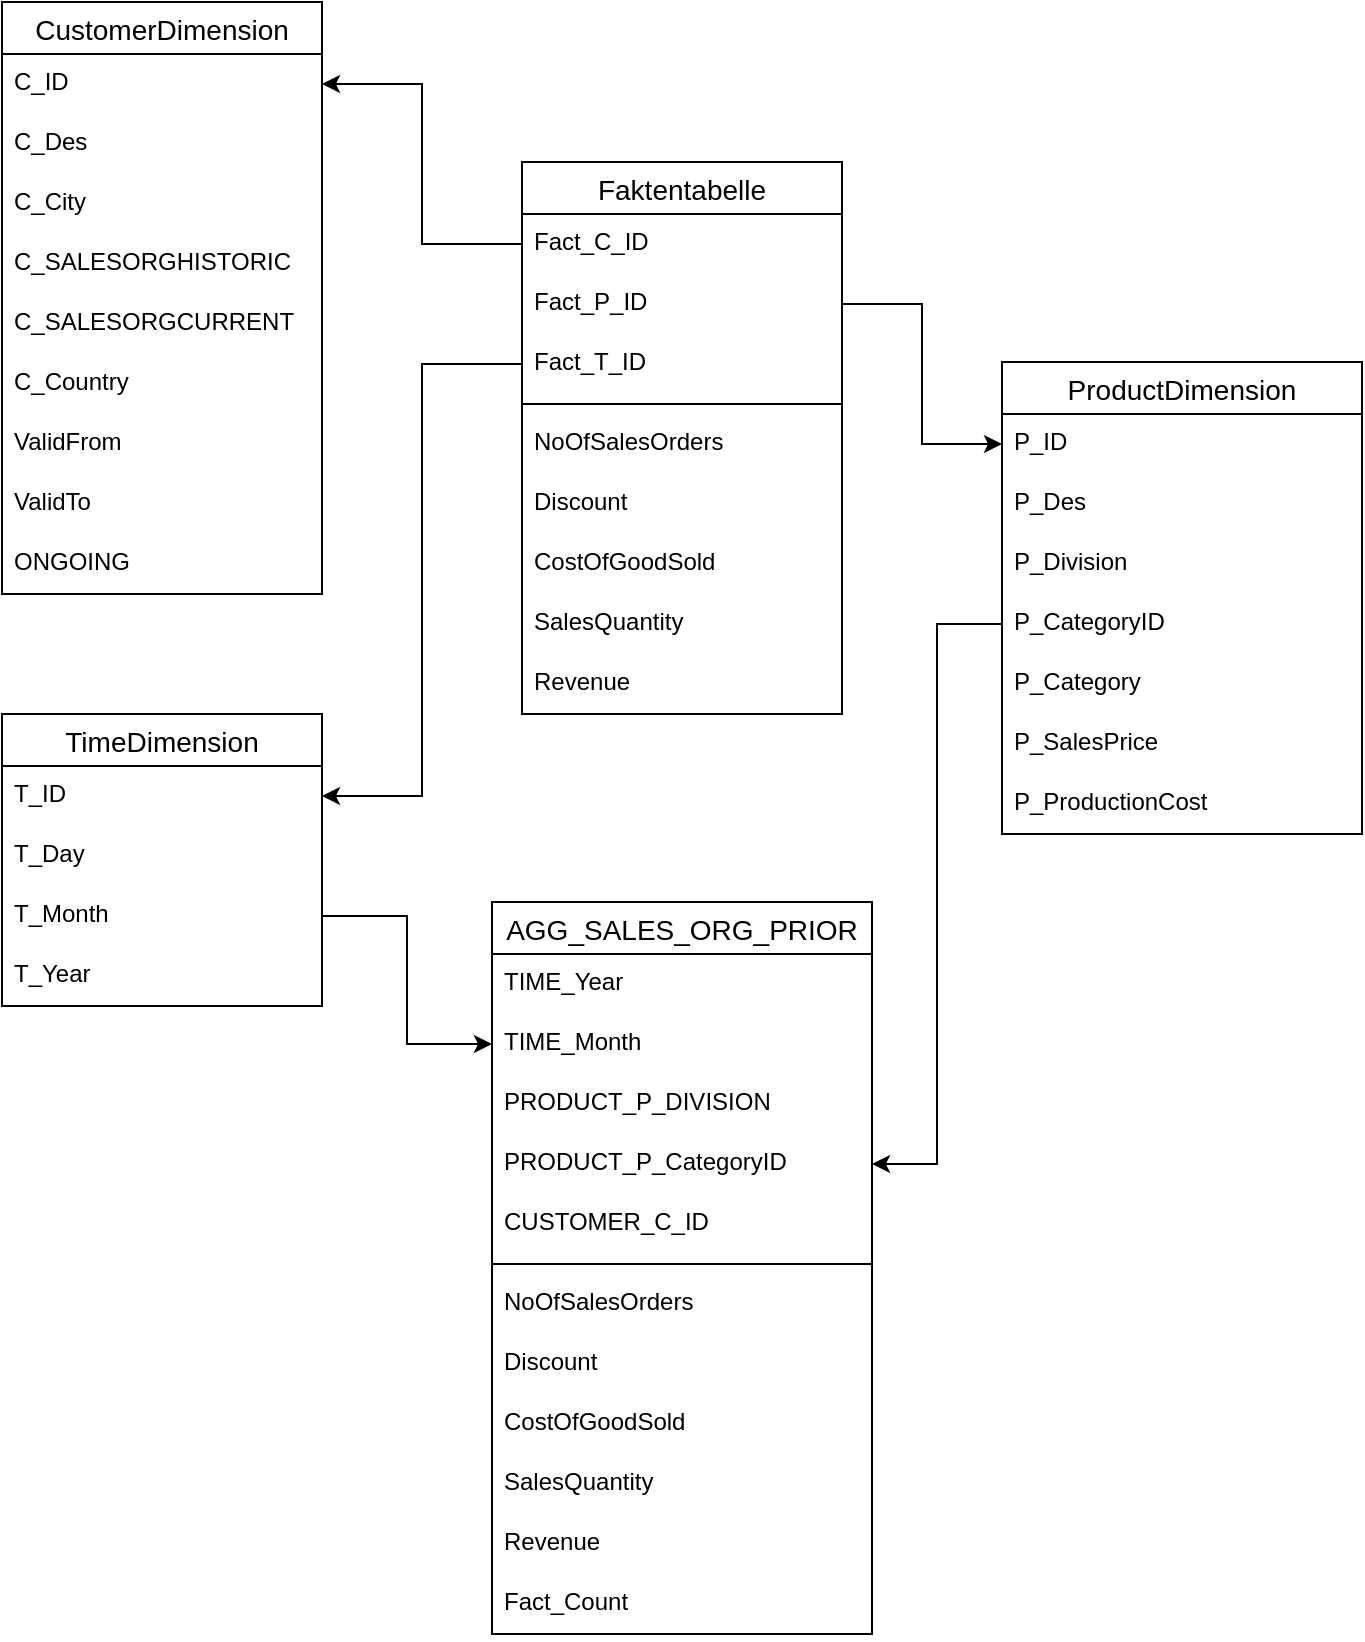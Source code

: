 <mxfile version="14.6.11" type="device"><diagram id="wAzzAo1YrH75ZVWnzPxZ" name="Page-1"><mxGraphModel dx="700" dy="755" grid="1" gridSize="10" guides="1" tooltips="1" connect="1" arrows="1" fold="1" page="1" pageScale="1" pageWidth="827" pageHeight="1169" math="0" shadow="0"><root><mxCell id="0"/><mxCell id="1" parent="0"/><mxCell id="X9khf68yj9j8k_kHdCdA-1" value="Faktentabelle" style="swimlane;fontStyle=0;childLayout=stackLayout;horizontal=1;startSize=26;horizontalStack=0;resizeParent=1;resizeParentMax=0;resizeLast=0;collapsible=1;marginBottom=0;align=center;fontSize=14;" parent="1" vertex="1"><mxGeometry x="340" y="180" width="160" height="276" as="geometry"/></mxCell><mxCell id="X9khf68yj9j8k_kHdCdA-2" value="Fact_C_ID" style="text;strokeColor=none;fillColor=none;spacingLeft=4;spacingRight=4;overflow=hidden;rotatable=0;points=[[0,0.5],[1,0.5]];portConstraint=eastwest;fontSize=12;" parent="X9khf68yj9j8k_kHdCdA-1" vertex="1"><mxGeometry y="26" width="160" height="30" as="geometry"/></mxCell><mxCell id="X9khf68yj9j8k_kHdCdA-4" value="Fact_P_ID" style="text;strokeColor=none;fillColor=none;spacingLeft=4;spacingRight=4;overflow=hidden;rotatable=0;points=[[0,0.5],[1,0.5]];portConstraint=eastwest;fontSize=12;" parent="X9khf68yj9j8k_kHdCdA-1" vertex="1"><mxGeometry y="56" width="160" height="30" as="geometry"/></mxCell><mxCell id="X9khf68yj9j8k_kHdCdA-3" value="Fact_T_ID" style="text;strokeColor=none;fillColor=none;spacingLeft=4;spacingRight=4;overflow=hidden;rotatable=0;points=[[0,0.5],[1,0.5]];portConstraint=eastwest;fontSize=12;" parent="X9khf68yj9j8k_kHdCdA-1" vertex="1"><mxGeometry y="86" width="160" height="30" as="geometry"/></mxCell><mxCell id="X9khf68yj9j8k_kHdCdA-29" value="" style="line;strokeWidth=1;rotatable=0;dashed=0;labelPosition=right;align=left;verticalAlign=middle;spacingTop=0;spacingLeft=6;points=[];portConstraint=eastwest;" parent="X9khf68yj9j8k_kHdCdA-1" vertex="1"><mxGeometry y="116" width="160" height="10" as="geometry"/></mxCell><mxCell id="X9khf68yj9j8k_kHdCdA-24" value="NoOfSalesOrders" style="text;strokeColor=none;fillColor=none;spacingLeft=4;spacingRight=4;overflow=hidden;rotatable=0;points=[[0,0.5],[1,0.5]];portConstraint=eastwest;fontSize=12;" parent="X9khf68yj9j8k_kHdCdA-1" vertex="1"><mxGeometry y="126" width="160" height="30" as="geometry"/></mxCell><mxCell id="X9khf68yj9j8k_kHdCdA-26" value="Discount" style="text;strokeColor=none;fillColor=none;spacingLeft=4;spacingRight=4;overflow=hidden;rotatable=0;points=[[0,0.5],[1,0.5]];portConstraint=eastwest;fontSize=12;" parent="X9khf68yj9j8k_kHdCdA-1" vertex="1"><mxGeometry y="156" width="160" height="30" as="geometry"/></mxCell><mxCell id="X9khf68yj9j8k_kHdCdA-27" value="CostOfGoodSold" style="text;strokeColor=none;fillColor=none;spacingLeft=4;spacingRight=4;overflow=hidden;rotatable=0;points=[[0,0.5],[1,0.5]];portConstraint=eastwest;fontSize=12;" parent="X9khf68yj9j8k_kHdCdA-1" vertex="1"><mxGeometry y="186" width="160" height="30" as="geometry"/></mxCell><mxCell id="X9khf68yj9j8k_kHdCdA-28" value="SalesQuantity" style="text;strokeColor=none;fillColor=none;spacingLeft=4;spacingRight=4;overflow=hidden;rotatable=0;points=[[0,0.5],[1,0.5]];portConstraint=eastwest;fontSize=12;" parent="X9khf68yj9j8k_kHdCdA-1" vertex="1"><mxGeometry y="216" width="160" height="30" as="geometry"/></mxCell><mxCell id="n-sTrpE3tUFyktxr9pkF-2" value="Revenue" style="text;strokeColor=none;fillColor=none;spacingLeft=4;spacingRight=4;overflow=hidden;rotatable=0;points=[[0,0.5],[1,0.5]];portConstraint=eastwest;fontSize=12;" parent="X9khf68yj9j8k_kHdCdA-1" vertex="1"><mxGeometry y="246" width="160" height="30" as="geometry"/></mxCell><mxCell id="X9khf68yj9j8k_kHdCdA-5" value="TimeDimension" style="swimlane;fontStyle=0;childLayout=stackLayout;horizontal=1;startSize=26;horizontalStack=0;resizeParent=1;resizeParentMax=0;resizeLast=0;collapsible=1;marginBottom=0;align=center;fontSize=14;" parent="1" vertex="1"><mxGeometry x="80" y="456" width="160" height="146" as="geometry"/></mxCell><mxCell id="n-sTrpE3tUFyktxr9pkF-3" value="T_ID&#10;" style="text;strokeColor=none;fillColor=none;spacingLeft=4;spacingRight=4;overflow=hidden;rotatable=0;points=[[0,0.5],[1,0.5]];portConstraint=eastwest;fontSize=12;" parent="X9khf68yj9j8k_kHdCdA-5" vertex="1"><mxGeometry y="26" width="160" height="30" as="geometry"/></mxCell><mxCell id="X9khf68yj9j8k_kHdCdA-38" value="T_Day" style="text;strokeColor=none;fillColor=none;spacingLeft=4;spacingRight=4;overflow=hidden;rotatable=0;points=[[0,0.5],[1,0.5]];portConstraint=eastwest;fontSize=12;" parent="X9khf68yj9j8k_kHdCdA-5" vertex="1"><mxGeometry y="56" width="160" height="30" as="geometry"/></mxCell><mxCell id="X9khf68yj9j8k_kHdCdA-7" value="T_Month" style="text;strokeColor=none;fillColor=none;spacingLeft=4;spacingRight=4;overflow=hidden;rotatable=0;points=[[0,0.5],[1,0.5]];portConstraint=eastwest;fontSize=12;" parent="X9khf68yj9j8k_kHdCdA-5" vertex="1"><mxGeometry y="86" width="160" height="30" as="geometry"/></mxCell><mxCell id="0yRddOY0AmyJU3GfuKDz-3" value="T_Year" style="text;strokeColor=none;fillColor=none;spacingLeft=4;spacingRight=4;overflow=hidden;rotatable=0;points=[[0,0.5],[1,0.5]];portConstraint=eastwest;fontSize=12;" parent="X9khf68yj9j8k_kHdCdA-5" vertex="1"><mxGeometry y="116" width="160" height="30" as="geometry"/></mxCell><mxCell id="X9khf68yj9j8k_kHdCdA-9" value="CustomerDimension" style="swimlane;fontStyle=0;childLayout=stackLayout;horizontal=1;startSize=26;horizontalStack=0;resizeParent=1;resizeParentMax=0;resizeLast=0;collapsible=1;marginBottom=0;align=center;fontSize=14;" parent="1" vertex="1"><mxGeometry x="80" y="100" width="160" height="296" as="geometry"><mxRectangle x="320" y="240" width="140" height="26" as="alternateBounds"/></mxGeometry></mxCell><mxCell id="X9khf68yj9j8k_kHdCdA-10" value="C_ID" style="text;strokeColor=none;fillColor=none;spacingLeft=4;spacingRight=4;overflow=hidden;rotatable=0;points=[[0,0.5],[1,0.5]];portConstraint=eastwest;fontSize=12;" parent="X9khf68yj9j8k_kHdCdA-9" vertex="1"><mxGeometry y="26" width="160" height="30" as="geometry"/></mxCell><mxCell id="X9khf68yj9j8k_kHdCdA-11" value="C_Des" style="text;strokeColor=none;fillColor=none;spacingLeft=4;spacingRight=4;overflow=hidden;rotatable=0;points=[[0,0.5],[1,0.5]];portConstraint=eastwest;fontSize=12;" parent="X9khf68yj9j8k_kHdCdA-9" vertex="1"><mxGeometry y="56" width="160" height="30" as="geometry"/></mxCell><mxCell id="X9khf68yj9j8k_kHdCdA-12" value="C_City" style="text;strokeColor=none;fillColor=none;spacingLeft=4;spacingRight=4;overflow=hidden;rotatable=0;points=[[0,0.5],[1,0.5]];portConstraint=eastwest;fontSize=12;" parent="X9khf68yj9j8k_kHdCdA-9" vertex="1"><mxGeometry y="86" width="160" height="30" as="geometry"/></mxCell><mxCell id="X9khf68yj9j8k_kHdCdA-17" value="C_SALESORGHISTORIC" style="text;strokeColor=none;fillColor=none;spacingLeft=4;spacingRight=4;overflow=hidden;rotatable=0;points=[[0,0.5],[1,0.5]];portConstraint=eastwest;fontSize=12;" parent="X9khf68yj9j8k_kHdCdA-9" vertex="1"><mxGeometry y="116" width="160" height="30" as="geometry"/></mxCell><mxCell id="yZoAfKrYhqAaEjsf1rym-1" value="C_SALESORGCURRENT" style="text;strokeColor=none;fillColor=none;spacingLeft=4;spacingRight=4;overflow=hidden;rotatable=0;points=[[0,0.5],[1,0.5]];portConstraint=eastwest;fontSize=12;" parent="X9khf68yj9j8k_kHdCdA-9" vertex="1"><mxGeometry y="146" width="160" height="30" as="geometry"/></mxCell><mxCell id="X9khf68yj9j8k_kHdCdA-18" value="C_Country" style="text;strokeColor=none;fillColor=none;spacingLeft=4;spacingRight=4;overflow=hidden;rotatable=0;points=[[0,0.5],[1,0.5]];portConstraint=eastwest;fontSize=12;" parent="X9khf68yj9j8k_kHdCdA-9" vertex="1"><mxGeometry y="176" width="160" height="30" as="geometry"/></mxCell><mxCell id="e554Ae1No2jzSzfGBFgC-4" value="ValidFrom" style="text;strokeColor=none;fillColor=none;spacingLeft=4;spacingRight=4;overflow=hidden;rotatable=0;points=[[0,0.5],[1,0.5]];portConstraint=eastwest;fontSize=12;" parent="X9khf68yj9j8k_kHdCdA-9" vertex="1"><mxGeometry y="206" width="160" height="30" as="geometry"/></mxCell><mxCell id="e554Ae1No2jzSzfGBFgC-5" value="ValidTo" style="text;strokeColor=none;fillColor=none;spacingLeft=4;spacingRight=4;overflow=hidden;rotatable=0;points=[[0,0.5],[1,0.5]];portConstraint=eastwest;fontSize=12;" parent="X9khf68yj9j8k_kHdCdA-9" vertex="1"><mxGeometry y="236" width="160" height="30" as="geometry"/></mxCell><mxCell id="e554Ae1No2jzSzfGBFgC-6" value="ONGOING" style="text;strokeColor=none;fillColor=none;spacingLeft=4;spacingRight=4;overflow=hidden;rotatable=0;points=[[0,0.5],[1,0.5]];portConstraint=eastwest;fontSize=12;" parent="X9khf68yj9j8k_kHdCdA-9" vertex="1"><mxGeometry y="266" width="160" height="30" as="geometry"/></mxCell><mxCell id="X9khf68yj9j8k_kHdCdA-13" value="ProductDimension" style="swimlane;fontStyle=0;childLayout=stackLayout;horizontal=1;startSize=26;horizontalStack=0;resizeParent=1;resizeParentMax=0;resizeLast=0;collapsible=1;marginBottom=0;align=center;fontSize=14;" parent="1" vertex="1"><mxGeometry x="580" y="280" width="180" height="236" as="geometry"/></mxCell><mxCell id="X9khf68yj9j8k_kHdCdA-14" value="P_ID" style="text;strokeColor=none;fillColor=none;spacingLeft=4;spacingRight=4;overflow=hidden;rotatable=0;points=[[0,0.5],[1,0.5]];portConstraint=eastwest;fontSize=12;" parent="X9khf68yj9j8k_kHdCdA-13" vertex="1"><mxGeometry y="26" width="180" height="30" as="geometry"/></mxCell><mxCell id="X9khf68yj9j8k_kHdCdA-15" value="P_Des" style="text;strokeColor=none;fillColor=none;spacingLeft=4;spacingRight=4;overflow=hidden;rotatable=0;points=[[0,0.5],[1,0.5]];portConstraint=eastwest;fontSize=12;" parent="X9khf68yj9j8k_kHdCdA-13" vertex="1"><mxGeometry y="56" width="180" height="30" as="geometry"/></mxCell><mxCell id="X9khf68yj9j8k_kHdCdA-16" value="P_Division" style="text;strokeColor=none;fillColor=none;spacingLeft=4;spacingRight=4;overflow=hidden;rotatable=0;points=[[0,0.5],[1,0.5]];portConstraint=eastwest;fontSize=12;" parent="X9khf68yj9j8k_kHdCdA-13" vertex="1"><mxGeometry y="86" width="180" height="30" as="geometry"/></mxCell><mxCell id="n-sTrpE3tUFyktxr9pkF-4" value="P_CategoryID" style="text;strokeColor=none;fillColor=none;spacingLeft=4;spacingRight=4;overflow=hidden;rotatable=0;points=[[0,0.5],[1,0.5]];portConstraint=eastwest;fontSize=12;" parent="X9khf68yj9j8k_kHdCdA-13" vertex="1"><mxGeometry y="116" width="180" height="30" as="geometry"/></mxCell><mxCell id="X9khf68yj9j8k_kHdCdA-19" value="P_Category" style="text;strokeColor=none;fillColor=none;spacingLeft=4;spacingRight=4;overflow=hidden;rotatable=0;points=[[0,0.5],[1,0.5]];portConstraint=eastwest;fontSize=12;" parent="X9khf68yj9j8k_kHdCdA-13" vertex="1"><mxGeometry y="146" width="180" height="30" as="geometry"/></mxCell><mxCell id="X9khf68yj9j8k_kHdCdA-39" value="P_SalesPrice" style="text;strokeColor=none;fillColor=none;spacingLeft=4;spacingRight=4;overflow=hidden;rotatable=0;points=[[0,0.5],[1,0.5]];portConstraint=eastwest;fontSize=12;" parent="X9khf68yj9j8k_kHdCdA-13" vertex="1"><mxGeometry y="176" width="180" height="30" as="geometry"/></mxCell><mxCell id="X9khf68yj9j8k_kHdCdA-40" value="P_ProductionCost" style="text;strokeColor=none;fillColor=none;spacingLeft=4;spacingRight=4;overflow=hidden;rotatable=0;points=[[0,0.5],[1,0.5]];portConstraint=eastwest;fontSize=12;" parent="X9khf68yj9j8k_kHdCdA-13" vertex="1"><mxGeometry y="206" width="180" height="30" as="geometry"/></mxCell><mxCell id="_dRa1vZVPZxnuq4B1HvO-12" value="AGG_SALES_ORG_PRIOR" style="swimlane;fontStyle=0;childLayout=stackLayout;horizontal=1;startSize=26;horizontalStack=0;resizeParent=1;resizeParentMax=0;resizeLast=0;collapsible=1;marginBottom=0;align=center;fontSize=14;" parent="1" vertex="1"><mxGeometry x="325" y="550" width="190" height="366" as="geometry"/></mxCell><mxCell id="_dRa1vZVPZxnuq4B1HvO-16" value="TIME_Year" style="text;strokeColor=none;fillColor=none;spacingLeft=4;spacingRight=4;overflow=hidden;rotatable=0;points=[[0,0.5],[1,0.5]];portConstraint=eastwest;fontSize=12;" parent="_dRa1vZVPZxnuq4B1HvO-12" vertex="1"><mxGeometry y="26" width="190" height="30" as="geometry"/></mxCell><mxCell id="_dRa1vZVPZxnuq4B1HvO-15" value="TIME_Month" style="text;strokeColor=none;fillColor=none;spacingLeft=4;spacingRight=4;overflow=hidden;rotatable=0;points=[[0,0.5],[1,0.5]];portConstraint=eastwest;fontSize=12;" parent="_dRa1vZVPZxnuq4B1HvO-12" vertex="1"><mxGeometry y="56" width="190" height="30" as="geometry"/></mxCell><mxCell id="rAIeag-NBNhzaadHstDc-1" value="PRODUCT_P_DIVISION" style="text;strokeColor=none;fillColor=none;spacingLeft=4;spacingRight=4;overflow=hidden;rotatable=0;points=[[0,0.5],[1,0.5]];portConstraint=eastwest;fontSize=12;" vertex="1" parent="_dRa1vZVPZxnuq4B1HvO-12"><mxGeometry y="86" width="190" height="30" as="geometry"/></mxCell><mxCell id="_dRa1vZVPZxnuq4B1HvO-14" value="PRODUCT_P_CategoryID" style="text;strokeColor=none;fillColor=none;spacingLeft=4;spacingRight=4;overflow=hidden;rotatable=0;points=[[0,0.5],[1,0.5]];portConstraint=eastwest;fontSize=12;" parent="_dRa1vZVPZxnuq4B1HvO-12" vertex="1"><mxGeometry y="116" width="190" height="30" as="geometry"/></mxCell><mxCell id="5p-KPcsuVw3KJS7MnjPg-3" value="CUSTOMER_C_ID" style="text;strokeColor=none;fillColor=none;spacingLeft=4;spacingRight=4;overflow=hidden;rotatable=0;points=[[0,0.5],[1,0.5]];portConstraint=eastwest;fontSize=12;" parent="_dRa1vZVPZxnuq4B1HvO-12" vertex="1"><mxGeometry y="146" width="190" height="30" as="geometry"/></mxCell><mxCell id="_dRa1vZVPZxnuq4B1HvO-17" value="" style="line;strokeWidth=1;rotatable=0;dashed=0;labelPosition=right;align=left;verticalAlign=middle;spacingTop=0;spacingLeft=6;points=[];portConstraint=eastwest;" parent="_dRa1vZVPZxnuq4B1HvO-12" vertex="1"><mxGeometry y="176" width="190" height="10" as="geometry"/></mxCell><mxCell id="Yh_H24ANfFi7bobEomzJ-17" value="NoOfSalesOrders" style="text;strokeColor=none;fillColor=none;spacingLeft=4;spacingRight=4;overflow=hidden;rotatable=0;points=[[0,0.5],[1,0.5]];portConstraint=eastwest;fontSize=12;" parent="_dRa1vZVPZxnuq4B1HvO-12" vertex="1"><mxGeometry y="186" width="190" height="30" as="geometry"/></mxCell><mxCell id="Yh_H24ANfFi7bobEomzJ-18" value="Discount" style="text;strokeColor=none;fillColor=none;spacingLeft=4;spacingRight=4;overflow=hidden;rotatable=0;points=[[0,0.5],[1,0.5]];portConstraint=eastwest;fontSize=12;" parent="_dRa1vZVPZxnuq4B1HvO-12" vertex="1"><mxGeometry y="216" width="190" height="30" as="geometry"/></mxCell><mxCell id="Yh_H24ANfFi7bobEomzJ-19" value="CostOfGoodSold" style="text;strokeColor=none;fillColor=none;spacingLeft=4;spacingRight=4;overflow=hidden;rotatable=0;points=[[0,0.5],[1,0.5]];portConstraint=eastwest;fontSize=12;" parent="_dRa1vZVPZxnuq4B1HvO-12" vertex="1"><mxGeometry y="246" width="190" height="30" as="geometry"/></mxCell><mxCell id="Yh_H24ANfFi7bobEomzJ-20" value="SalesQuantity" style="text;strokeColor=none;fillColor=none;spacingLeft=4;spacingRight=4;overflow=hidden;rotatable=0;points=[[0,0.5],[1,0.5]];portConstraint=eastwest;fontSize=12;" parent="_dRa1vZVPZxnuq4B1HvO-12" vertex="1"><mxGeometry y="276" width="190" height="30" as="geometry"/></mxCell><mxCell id="Yh_H24ANfFi7bobEomzJ-21" value="Revenue" style="text;strokeColor=none;fillColor=none;spacingLeft=4;spacingRight=4;overflow=hidden;rotatable=0;points=[[0,0.5],[1,0.5]];portConstraint=eastwest;fontSize=12;" parent="_dRa1vZVPZxnuq4B1HvO-12" vertex="1"><mxGeometry y="306" width="190" height="30" as="geometry"/></mxCell><mxCell id="Yh_H24ANfFi7bobEomzJ-8" value="Fact_Count" style="text;strokeColor=none;fillColor=none;spacingLeft=4;spacingRight=4;overflow=hidden;rotatable=0;points=[[0,0.5],[1,0.5]];portConstraint=eastwest;fontSize=12;" parent="_dRa1vZVPZxnuq4B1HvO-12" vertex="1"><mxGeometry y="336" width="190" height="30" as="geometry"/></mxCell><mxCell id="Yh_H24ANfFi7bobEomzJ-1" style="edgeStyle=orthogonalEdgeStyle;rounded=0;orthogonalLoop=1;jettySize=auto;html=1;entryX=1;entryY=0.5;entryDx=0;entryDy=0;" parent="1" source="X9khf68yj9j8k_kHdCdA-2" target="X9khf68yj9j8k_kHdCdA-10" edge="1"><mxGeometry relative="1" as="geometry"><mxPoint x="250" y="150" as="targetPoint"/><Array as="points"><mxPoint x="290" y="221"/><mxPoint x="290" y="141"/></Array></mxGeometry></mxCell><mxCell id="Yh_H24ANfFi7bobEomzJ-3" style="edgeStyle=orthogonalEdgeStyle;rounded=0;orthogonalLoop=1;jettySize=auto;html=1;entryX=0;entryY=0.5;entryDx=0;entryDy=0;" parent="1" source="X9khf68yj9j8k_kHdCdA-4" target="X9khf68yj9j8k_kHdCdA-14" edge="1"><mxGeometry relative="1" as="geometry"/></mxCell><mxCell id="Yh_H24ANfFi7bobEomzJ-4" style="edgeStyle=orthogonalEdgeStyle;rounded=0;orthogonalLoop=1;jettySize=auto;html=1;entryX=1;entryY=0.5;entryDx=0;entryDy=0;" parent="1" source="n-sTrpE3tUFyktxr9pkF-4" target="_dRa1vZVPZxnuq4B1HvO-14" edge="1"><mxGeometry relative="1" as="geometry"/></mxCell><mxCell id="Yh_H24ANfFi7bobEomzJ-5" style="edgeStyle=orthogonalEdgeStyle;rounded=0;orthogonalLoop=1;jettySize=auto;html=1;entryX=0;entryY=0.5;entryDx=0;entryDy=0;" parent="1" source="X9khf68yj9j8k_kHdCdA-7" target="_dRa1vZVPZxnuq4B1HvO-15" edge="1"><mxGeometry relative="1" as="geometry"/></mxCell><mxCell id="Yh_H24ANfFi7bobEomzJ-6" style="edgeStyle=orthogonalEdgeStyle;rounded=0;orthogonalLoop=1;jettySize=auto;html=1;entryX=1;entryY=0.5;entryDx=0;entryDy=0;" parent="1" source="X9khf68yj9j8k_kHdCdA-3" target="n-sTrpE3tUFyktxr9pkF-3" edge="1"><mxGeometry relative="1" as="geometry"/></mxCell></root></mxGraphModel></diagram></mxfile>